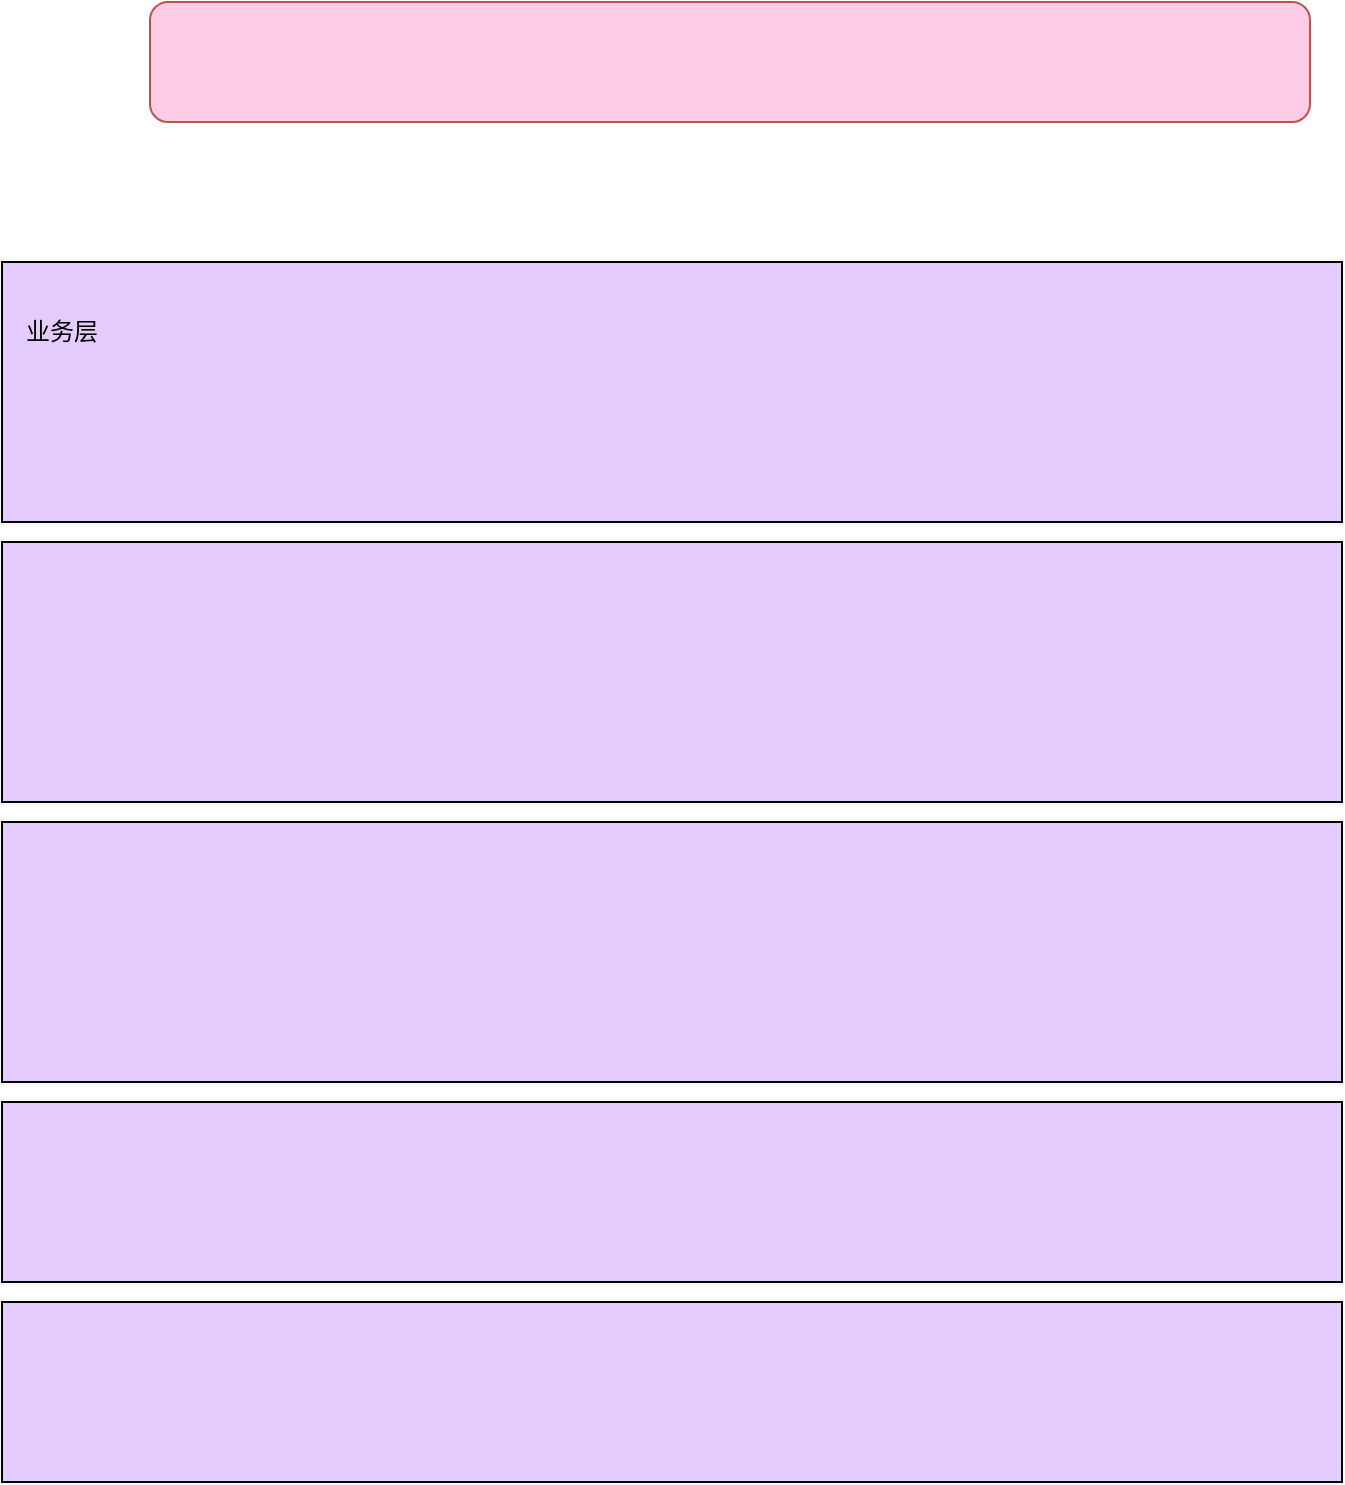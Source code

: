 <mxfile version="24.7.13">
  <diagram name="第 1 页" id="sQu5RP01_Zt66Vj9mwGN">
    <mxGraphModel dx="660" dy="1796" grid="1" gridSize="10" guides="1" tooltips="1" connect="1" arrows="1" fold="1" page="1" pageScale="1" pageWidth="827" pageHeight="1169" math="0" shadow="0">
      <root>
        <mxCell id="0" />
        <mxCell id="1" parent="0" />
        <mxCell id="61Zvzn6ZXh-WBMZmpzXN-1" value="" style="rounded=0;whiteSpace=wrap;html=1;fillColor=#E5CCFF;" vertex="1" parent="1">
          <mxGeometry x="50" y="60" width="670" height="130" as="geometry" />
        </mxCell>
        <mxCell id="61Zvzn6ZXh-WBMZmpzXN-2" value="业务层" style="text;html=1;align=center;verticalAlign=middle;whiteSpace=wrap;rounded=0;" vertex="1" parent="1">
          <mxGeometry x="50" y="80" width="60" height="30" as="geometry" />
        </mxCell>
        <mxCell id="61Zvzn6ZXh-WBMZmpzXN-3" value="" style="rounded=1;whiteSpace=wrap;html=1;fillColor=#FFCCE6;strokeColor=#b85450;" vertex="1" parent="1">
          <mxGeometry x="124" y="-70" width="580" height="60" as="geometry" />
        </mxCell>
        <mxCell id="61Zvzn6ZXh-WBMZmpzXN-4" value="" style="rounded=0;whiteSpace=wrap;html=1;fillColor=#E5CCFF;" vertex="1" parent="1">
          <mxGeometry x="50" y="200" width="670" height="130" as="geometry" />
        </mxCell>
        <mxCell id="61Zvzn6ZXh-WBMZmpzXN-5" value="" style="rounded=0;whiteSpace=wrap;html=1;fillColor=#E5CCFF;" vertex="1" parent="1">
          <mxGeometry x="50" y="340" width="670" height="130" as="geometry" />
        </mxCell>
        <mxCell id="61Zvzn6ZXh-WBMZmpzXN-6" value="" style="rounded=0;whiteSpace=wrap;html=1;fillColor=#E5CCFF;" vertex="1" parent="1">
          <mxGeometry x="50" y="480" width="670" height="90" as="geometry" />
        </mxCell>
        <mxCell id="61Zvzn6ZXh-WBMZmpzXN-7" value="" style="rounded=0;whiteSpace=wrap;html=1;fillColor=#E5CCFF;" vertex="1" parent="1">
          <mxGeometry x="50" y="580" width="670" height="90" as="geometry" />
        </mxCell>
      </root>
    </mxGraphModel>
  </diagram>
</mxfile>
